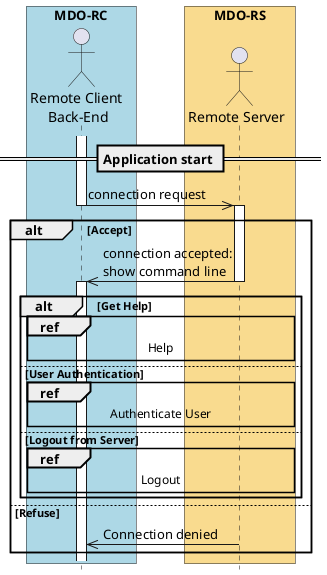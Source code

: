   @startuml
  ' ---------- SETUP ----------------
  ' strict uml style and hide footboxes
  skinparam style strictuml
  hide footbox
  ' for anchors and duration this may be required (uncomment)
  ' !pragma teoz true

  ' ---------- Declaring participants
  ' participant Participant as Foo
  
  'actor Admin
  box "MDO-RC" #LightBlue
  'boundary "UI" as UI
  'control "UI Engine" as UIE
  actor "Remote Client \nBack-End" as RC
  endbox
  box "MDO-RS" #f9db8f
  actor "Remote Server" as RS
  'database "Databases" as DB
  endbox
  'actor "Local System" as LS
  ' entity      Entity      as Foo4
  ' database    Database    as Foo5
  ' collections Collections as Foo6
  ' queue       Queue       as Foo7

  ' async message
  == Application start ==
  activate RC
  RC ->> RS : connection request
  deactivate RC
  activate RS
  alt Accept
   RS ->> RC : connection accepted:\nshow command line
   deactivate RS
   activate RC
    alt Get Help
     ref over RC, RS: Help 
    else User Authentication
     ref over RC, RS: Authenticate User
    'else Manage DataBases
    ' ref over RC, RS: Manage DBs
    'else Operation Test
    ' ref over RC, RS: Test Operation
    else Logout from Server
     ref over RC, RS: Logout
    end
  else Refuse
   RS ->> RC : Connection denied
   deactivate RS
  end
  '== Login ==
   
' =========================== ZE das couves ==============================='
'  LS -> UIE: show Image Filter view
'  UIE -> User: visual feedback
'  ref over User, GRE, UIE, LS: Image Filter
' -------
'    else Take Pic
'    LS -> UIE: show Pic view
'    UIE -> User: visual feedback
'    ref over User, GRE, UIE, LS: Picture mode
' -------
'    else Create GIF
'    LS -> UIE: show GIF view
'    UIE -> User: visual feedback
'    ref over User, GRE, UIE, LS: GIF mode
'    '' LS -> LS: process gesture \ncallback
'    '' LS -> UIE: provide output
'    '' UIE -> User: visual feedback
'    ' end alt
'    end 
' end par
'  end
		

  @enduml
